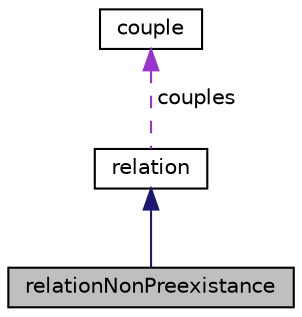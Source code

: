 digraph "relationNonPreexistance"
{
  edge [fontname="Helvetica",fontsize="10",labelfontname="Helvetica",labelfontsize="10"];
  node [fontname="Helvetica",fontsize="10",shape=record];
  Node1 [label="relationNonPreexistance",height=0.2,width=0.4,color="black", fillcolor="grey75", style="filled", fontcolor="black"];
  Node2 -> Node1 [dir="back",color="midnightblue",fontsize="10",style="solid",fontname="Helvetica"];
  Node2 [label="relation",height=0.2,width=0.4,color="black", fillcolor="white", style="filled",URL="$classrelation.html"];
  Node3 -> Node2 [dir="back",color="darkorchid3",fontsize="10",style="dashed",label=" couples" ,fontname="Helvetica"];
  Node3 [label="couple",height=0.2,width=0.4,color="black", fillcolor="white", style="filled",URL="$classcouple.html"];
}
